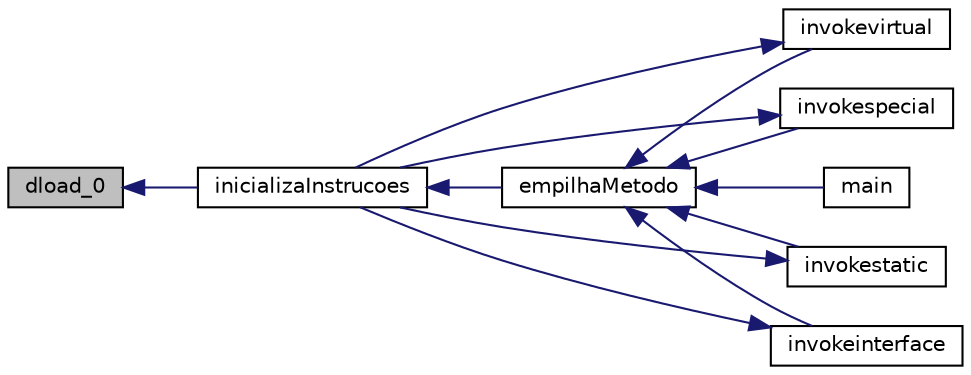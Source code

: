 digraph "dload_0"
{
 // INTERACTIVE_SVG=YES
  edge [fontname="Helvetica",fontsize="10",labelfontname="Helvetica",labelfontsize="10"];
  node [fontname="Helvetica",fontsize="10",shape=record];
  rankdir="LR";
  Node639 [label="dload_0",height=0.2,width=0.4,color="black", fillcolor="grey75", style="filled", fontcolor="black"];
  Node639 -> Node640 [dir="back",color="midnightblue",fontsize="10",style="solid",fontname="Helvetica"];
  Node640 [label="inicializaInstrucoes",height=0.2,width=0.4,color="black", fillcolor="white", style="filled",URL="$instrucao_8h.html#a308f4b87fb42ab5a62790c0127003ebe"];
  Node640 -> Node641 [dir="back",color="midnightblue",fontsize="10",style="solid",fontname="Helvetica"];
  Node641 [label="empilhaMetodo",height=0.2,width=0.4,color="black", fillcolor="white", style="filled",URL="$metodo_8h.html#a68acc5b3f2238f62b7d0ee50964183c1"];
  Node641 -> Node642 [dir="back",color="midnightblue",fontsize="10",style="solid",fontname="Helvetica"];
  Node642 [label="invokevirtual",height=0.2,width=0.4,color="black", fillcolor="white", style="filled",URL="$instrucao_8h.html#a78801a57dd7317b58754d741e22607a7"];
  Node642 -> Node640 [dir="back",color="midnightblue",fontsize="10",style="solid",fontname="Helvetica"];
  Node641 -> Node643 [dir="back",color="midnightblue",fontsize="10",style="solid",fontname="Helvetica"];
  Node643 [label="invokespecial",height=0.2,width=0.4,color="black", fillcolor="white", style="filled",URL="$instrucao_8h.html#aea396d65920fd2046b81c2b5742f8fc2"];
  Node643 -> Node640 [dir="back",color="midnightblue",fontsize="10",style="solid",fontname="Helvetica"];
  Node641 -> Node644 [dir="back",color="midnightblue",fontsize="10",style="solid",fontname="Helvetica"];
  Node644 [label="invokestatic",height=0.2,width=0.4,color="black", fillcolor="white", style="filled",URL="$instrucao_8h.html#a99b74fdcaa5d59615718fc49f4cb1bf2"];
  Node644 -> Node640 [dir="back",color="midnightblue",fontsize="10",style="solid",fontname="Helvetica"];
  Node641 -> Node645 [dir="back",color="midnightblue",fontsize="10",style="solid",fontname="Helvetica"];
  Node645 [label="invokeinterface",height=0.2,width=0.4,color="black", fillcolor="white", style="filled",URL="$instrucao_8h.html#a04465c61aa4c123ce79dc562244e7af8"];
  Node645 -> Node640 [dir="back",color="midnightblue",fontsize="10",style="solid",fontname="Helvetica"];
  Node641 -> Node646 [dir="back",color="midnightblue",fontsize="10",style="solid",fontname="Helvetica"];
  Node646 [label="main",height=0.2,width=0.4,color="black", fillcolor="white", style="filled",URL="$main_8c.html#a0ddf1224851353fc92bfbff6f499fa97"];
}
